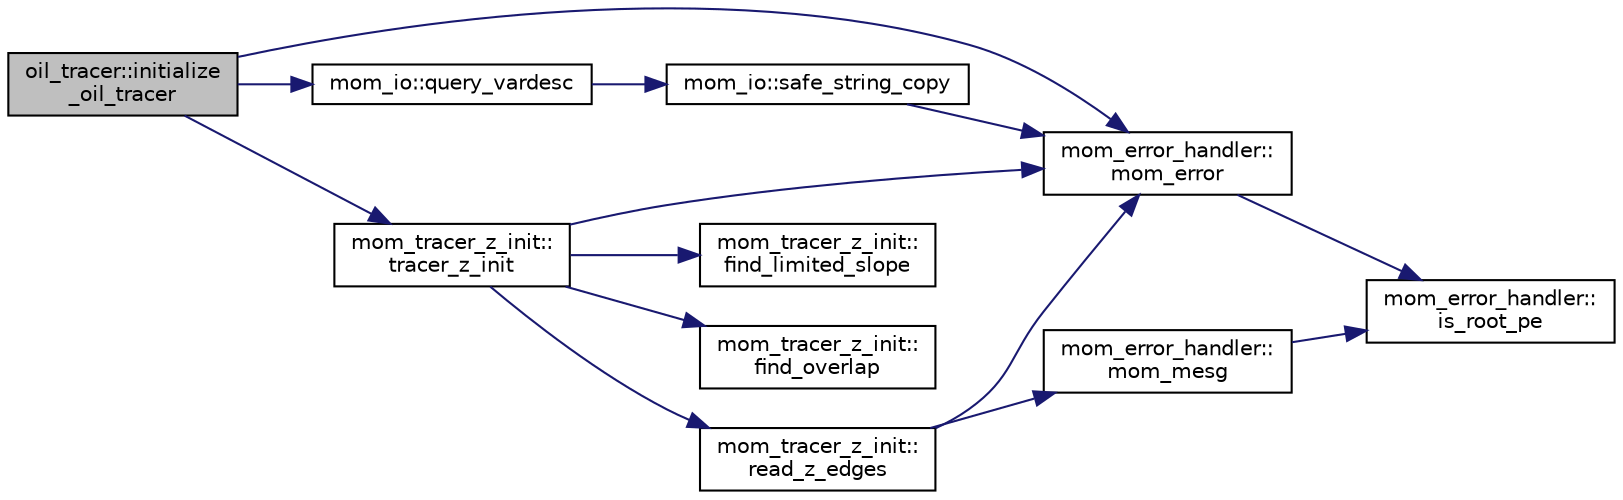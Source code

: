 digraph "oil_tracer::initialize_oil_tracer"
{
 // INTERACTIVE_SVG=YES
 // LATEX_PDF_SIZE
  edge [fontname="Helvetica",fontsize="10",labelfontname="Helvetica",labelfontsize="10"];
  node [fontname="Helvetica",fontsize="10",shape=record];
  rankdir="LR";
  Node1 [label="oil_tracer::initialize\l_oil_tracer",height=0.2,width=0.4,color="black", fillcolor="grey75", style="filled", fontcolor="black",tooltip="Initialize the oil tracers and set up tracer output."];
  Node1 -> Node2 [color="midnightblue",fontsize="10",style="solid",fontname="Helvetica"];
  Node2 [label="mom_error_handler::\lmom_error",height=0.2,width=0.4,color="black", fillcolor="white", style="filled",URL="$namespacemom__error__handler.html#a460cfb79a06c29fc249952c2a3710d67",tooltip="This provides a convenient interface for writing an mpp_error message with run-time filter based on a..."];
  Node2 -> Node3 [color="midnightblue",fontsize="10",style="solid",fontname="Helvetica"];
  Node3 [label="mom_error_handler::\lis_root_pe",height=0.2,width=0.4,color="black", fillcolor="white", style="filled",URL="$namespacemom__error__handler.html#ad5f00a53059c72fe2332d1436c80ca71",tooltip="This returns .true. if the current PE is the root PE."];
  Node1 -> Node4 [color="midnightblue",fontsize="10",style="solid",fontname="Helvetica"];
  Node4 [label="mom_io::query_vardesc",height=0.2,width=0.4,color="black", fillcolor="white", style="filled",URL="$namespacemom__io.html#aa583d22dfaf16e3157b2741d838f5240",tooltip="This routine queries vardesc."];
  Node4 -> Node5 [color="midnightblue",fontsize="10",style="solid",fontname="Helvetica"];
  Node5 [label="mom_io::safe_string_copy",height=0.2,width=0.4,color="black", fillcolor="white", style="filled",URL="$namespacemom__io.html#ac4bc408e8b38dbd669842753f26ebf88",tooltip="Copies a string."];
  Node5 -> Node2 [color="midnightblue",fontsize="10",style="solid",fontname="Helvetica"];
  Node1 -> Node6 [color="midnightblue",fontsize="10",style="solid",fontname="Helvetica"];
  Node6 [label="mom_tracer_z_init::\ltracer_z_init",height=0.2,width=0.4,color="black", fillcolor="white", style="filled",URL="$namespacemom__tracer__z__init.html#aef33387149983391f1ea92bad7344360",tooltip="This function initializes a tracer by reading a Z-space file, returning .true. if this appears to hav..."];
  Node6 -> Node7 [color="midnightblue",fontsize="10",style="solid",fontname="Helvetica"];
  Node7 [label="mom_tracer_z_init::\lfind_limited_slope",height=0.2,width=0.4,color="black", fillcolor="white", style="filled",URL="$namespacemom__tracer__z__init.html#a226f9ae9c2532e8d7047e6bf5680bd7a",tooltip="This subroutine determines a limited slope for val to be advected with a piecewise limited scheme."];
  Node6 -> Node8 [color="midnightblue",fontsize="10",style="solid",fontname="Helvetica"];
  Node8 [label="mom_tracer_z_init::\lfind_overlap",height=0.2,width=0.4,color="black", fillcolor="white", style="filled",URL="$namespacemom__tracer__z__init.html#a4cfb4818fc391a8d95ce737c06662d25",tooltip="Determines the layers bounded by interfaces e that overlap with the depth range between Z_top and Z_b..."];
  Node6 -> Node2 [color="midnightblue",fontsize="10",style="solid",fontname="Helvetica"];
  Node6 -> Node9 [color="midnightblue",fontsize="10",style="solid",fontname="Helvetica"];
  Node9 [label="mom_tracer_z_init::\lread_z_edges",height=0.2,width=0.4,color="black", fillcolor="white", style="filled",URL="$namespacemom__tracer__z__init.html#a9f9a4d16dbd230d126b3f4d255071ad8",tooltip="This subroutine reads the vertical coordinate data for a field from a NetCDF file...."];
  Node9 -> Node2 [color="midnightblue",fontsize="10",style="solid",fontname="Helvetica"];
  Node9 -> Node10 [color="midnightblue",fontsize="10",style="solid",fontname="Helvetica"];
  Node10 [label="mom_error_handler::\lmom_mesg",height=0.2,width=0.4,color="black", fillcolor="white", style="filled",URL="$namespacemom__error__handler.html#a1c462df7b61f1296407b4af51dfeceab",tooltip="This provides a convenient interface for writing an informative comment."];
  Node10 -> Node3 [color="midnightblue",fontsize="10",style="solid",fontname="Helvetica"];
}
